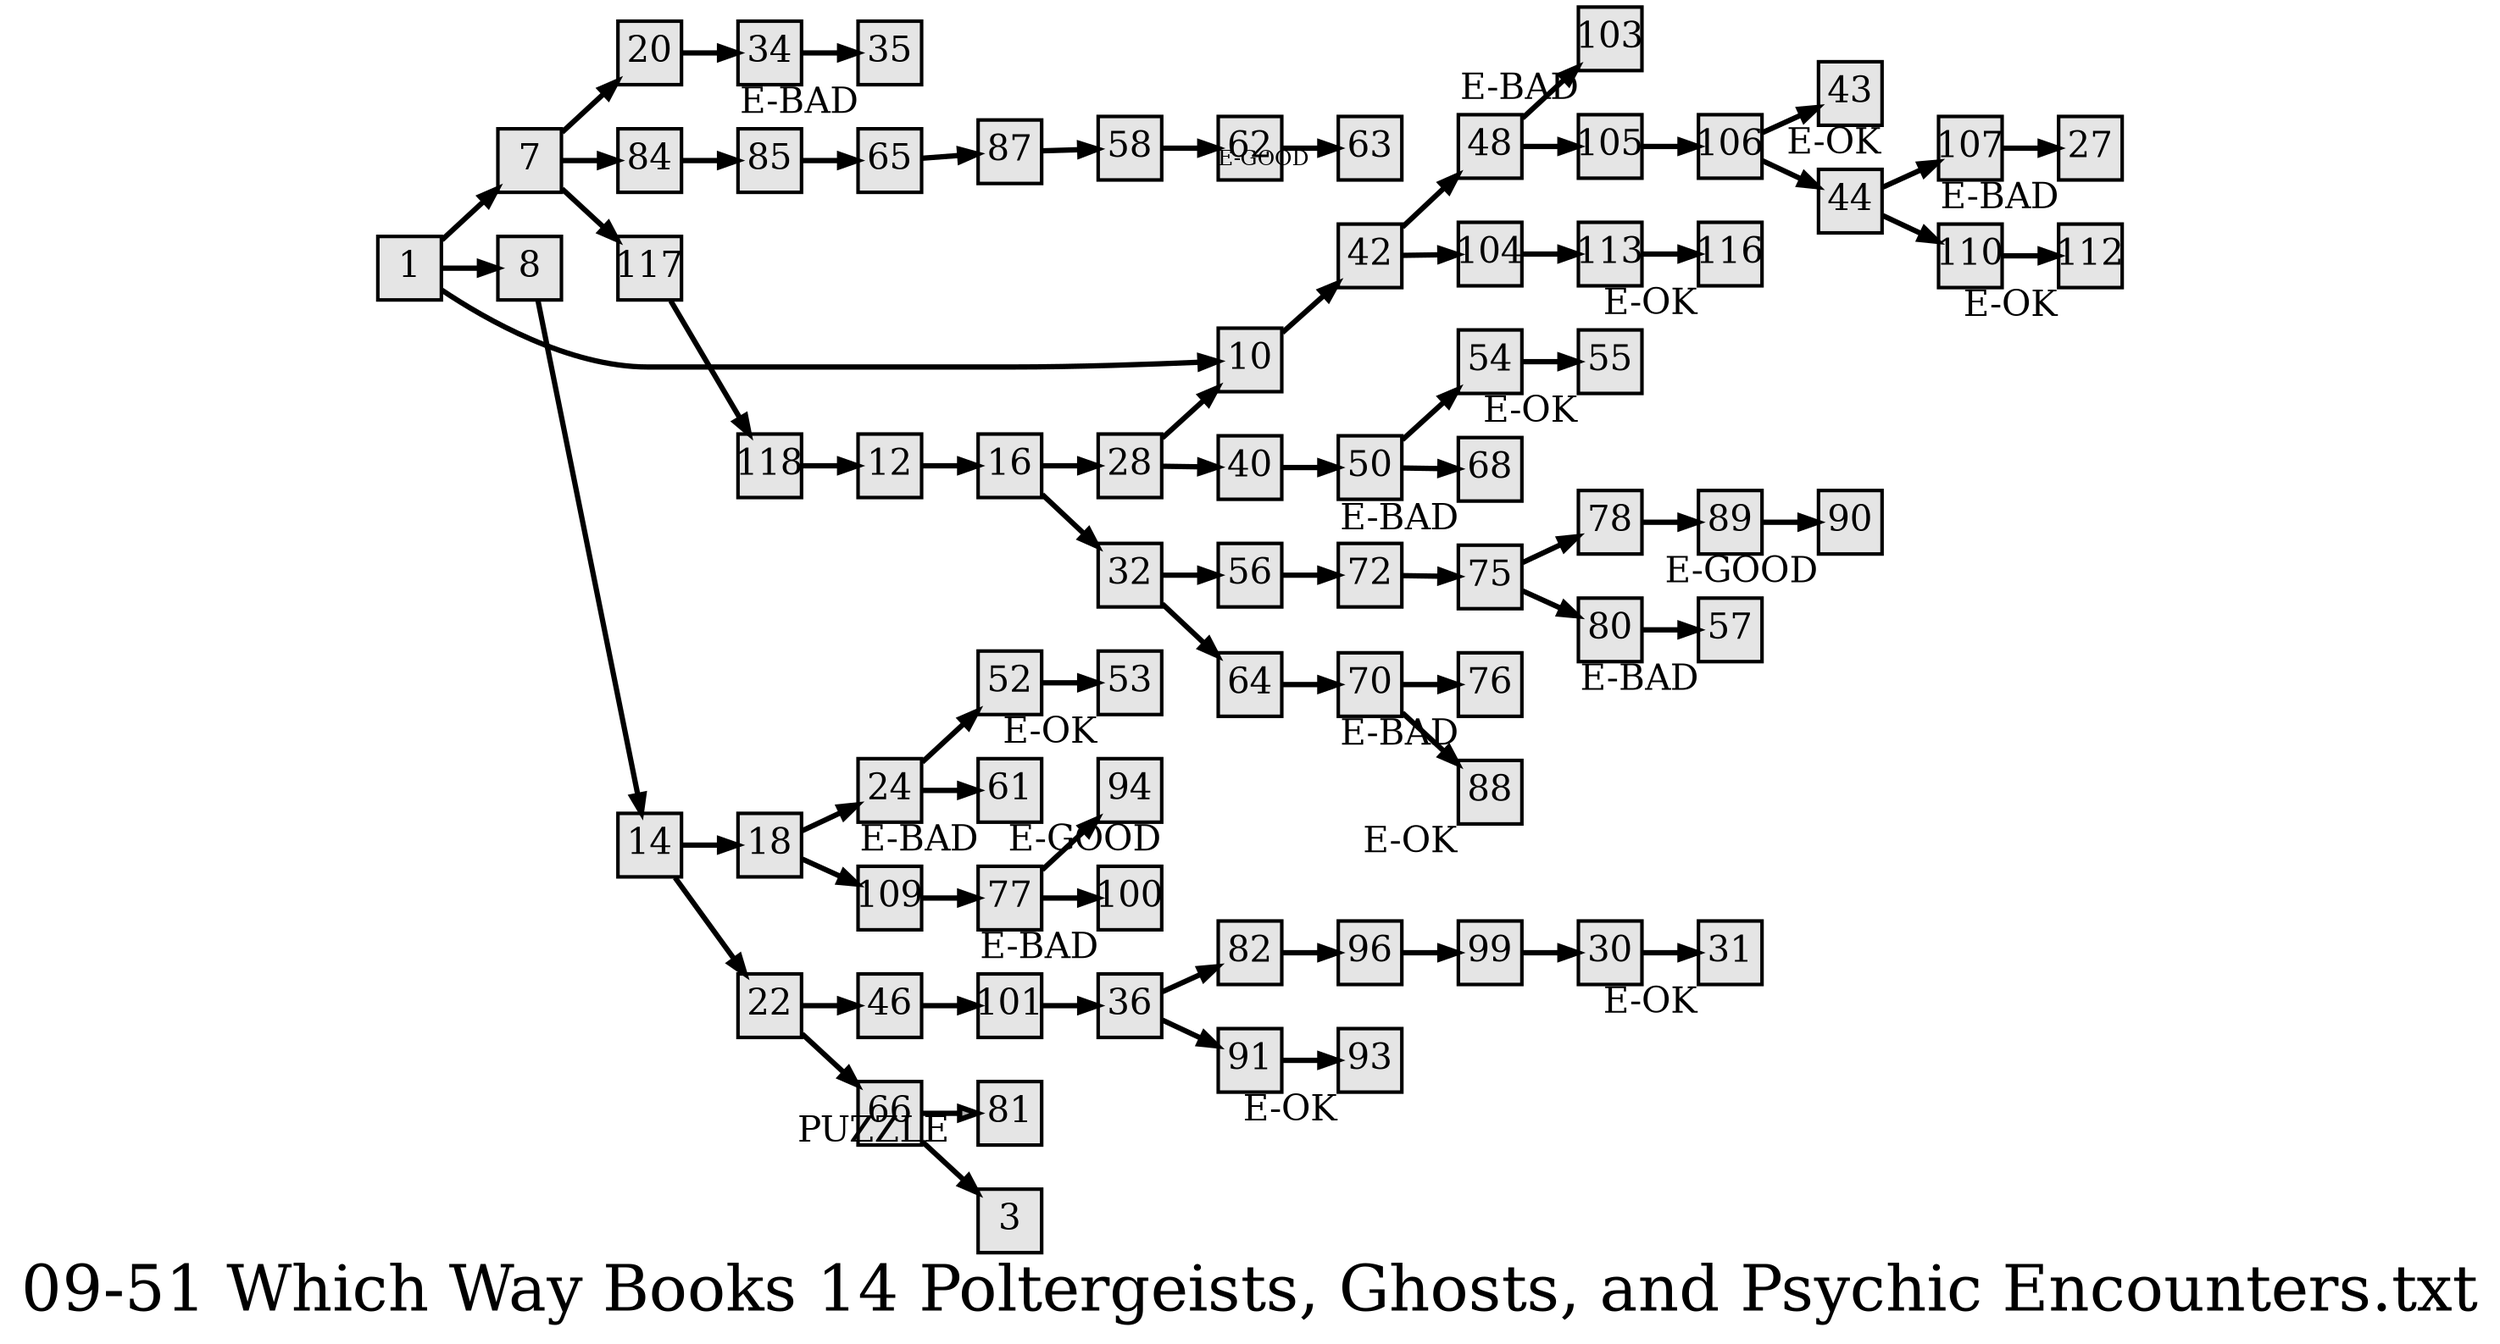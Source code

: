 digraph g{
  graph [ label="09-51 Which Way Books 14 Poltergeists, Ghosts, and Psychic Encounters.txt" rankdir=LR, ordering=out, fontsize=36, nodesep="0.35", ranksep="0.45"];
  node  [shape=rect, penwidth=2, fontsize=20, style=filled, fillcolor=grey90, margin="0,0", labelfloat=true, regular=true, fixedsize=true];
  edge  [labelfloat=true, penwidth=3, fontsize=12];
  1 -> 7;
  1 -> 8;
  1 -> 10;
  7 -> 20;
  7 -> 84;
  7 -> 117;
  8 -> 14;
  10 -> 42;
  12 -> 16;
  14 -> 18;
  14 -> 22;
  16 -> 28;
  16 -> 32;
  18 -> 24;
  18 -> 109;
  20 -> 34;
  22 -> 46;
  22 -> 66;
  24 -> 52;
  24 -> 61;
  27	[ xlabel="E-BAD" ];
  28 -> 10;
  28 -> 40;
  30 -> 31;
  31	[ xlabel="E-OK" ];
  32 -> 56;
  32 -> 64;
  34 -> 35;
  35	[ xlabel="E-BAD" ];
  36 -> 82;
  36 -> 91;
  40 -> 50;
  42 -> 48;
  42 -> 104;
  43	[ xlabel="E-OK" ];
  44 -> 107;
  44 -> 110;
  46 -> 101;
  48 -> 103;
  48 -> 105;
  50 -> 54;
  50 -> 68;
  52 -> 53;
  53	[ xlabel="E-OK" ];
  54 -> 55;
  55	[ xlabel="E-OK" ];
  56 -> 72;
  57	[ xlabel="E-BAD" ];
  58 -> 62;
  62 -> 63	[ xlabel="E-GOOD" ];
  61	[ xlabel="E-BAD" ];
  64 -> 70;
  65 -> 87;
  66 -> 81	[ xlabel="PUZZLE", shape=Msquare, fontsize=20, fillcolor=grey70 ];
  66 -> 3;
  68	[ xlabel="E-BAD" ];
  70 -> 76;
  70 -> 88;
  72 -> 75;
  75 -> 78;
  75 -> 80;
  76	[ xlabel="E-BAD" ];
  77 -> 94;
  77 -> 100;
  78 -> 89;
  80 -> 57;
  82 -> 96;
  84 -> 85;
  85 -> 65;
  87 -> 58;
  88	[ xlabel="E-OK" ];
  89 -> 90;
  90	[ xlabel="E-GOOD" ];
  91 -> 93;
  93	[ xlabel="E-OK" ];
  94	[ xlabel="E-GOOD" ];
  96 -> 99;
  99 -> 30;
  100	[ xlabel="E-BAD" ];
  101 -> 36;
  103	[ xlabel="E-BAD" ];
  
  104 -> 113;
  105 -> 106;
  106 -> 43;
  106 -> 44;
  107 -> 27;
  109 -> 77;
  110 -> 112;
  112	[ xlabel="E-OK" ];
  113 -> 116;
  116	[ xlabel="E-OK" ];
  117 -> 118;
  118 -> 12;
}

